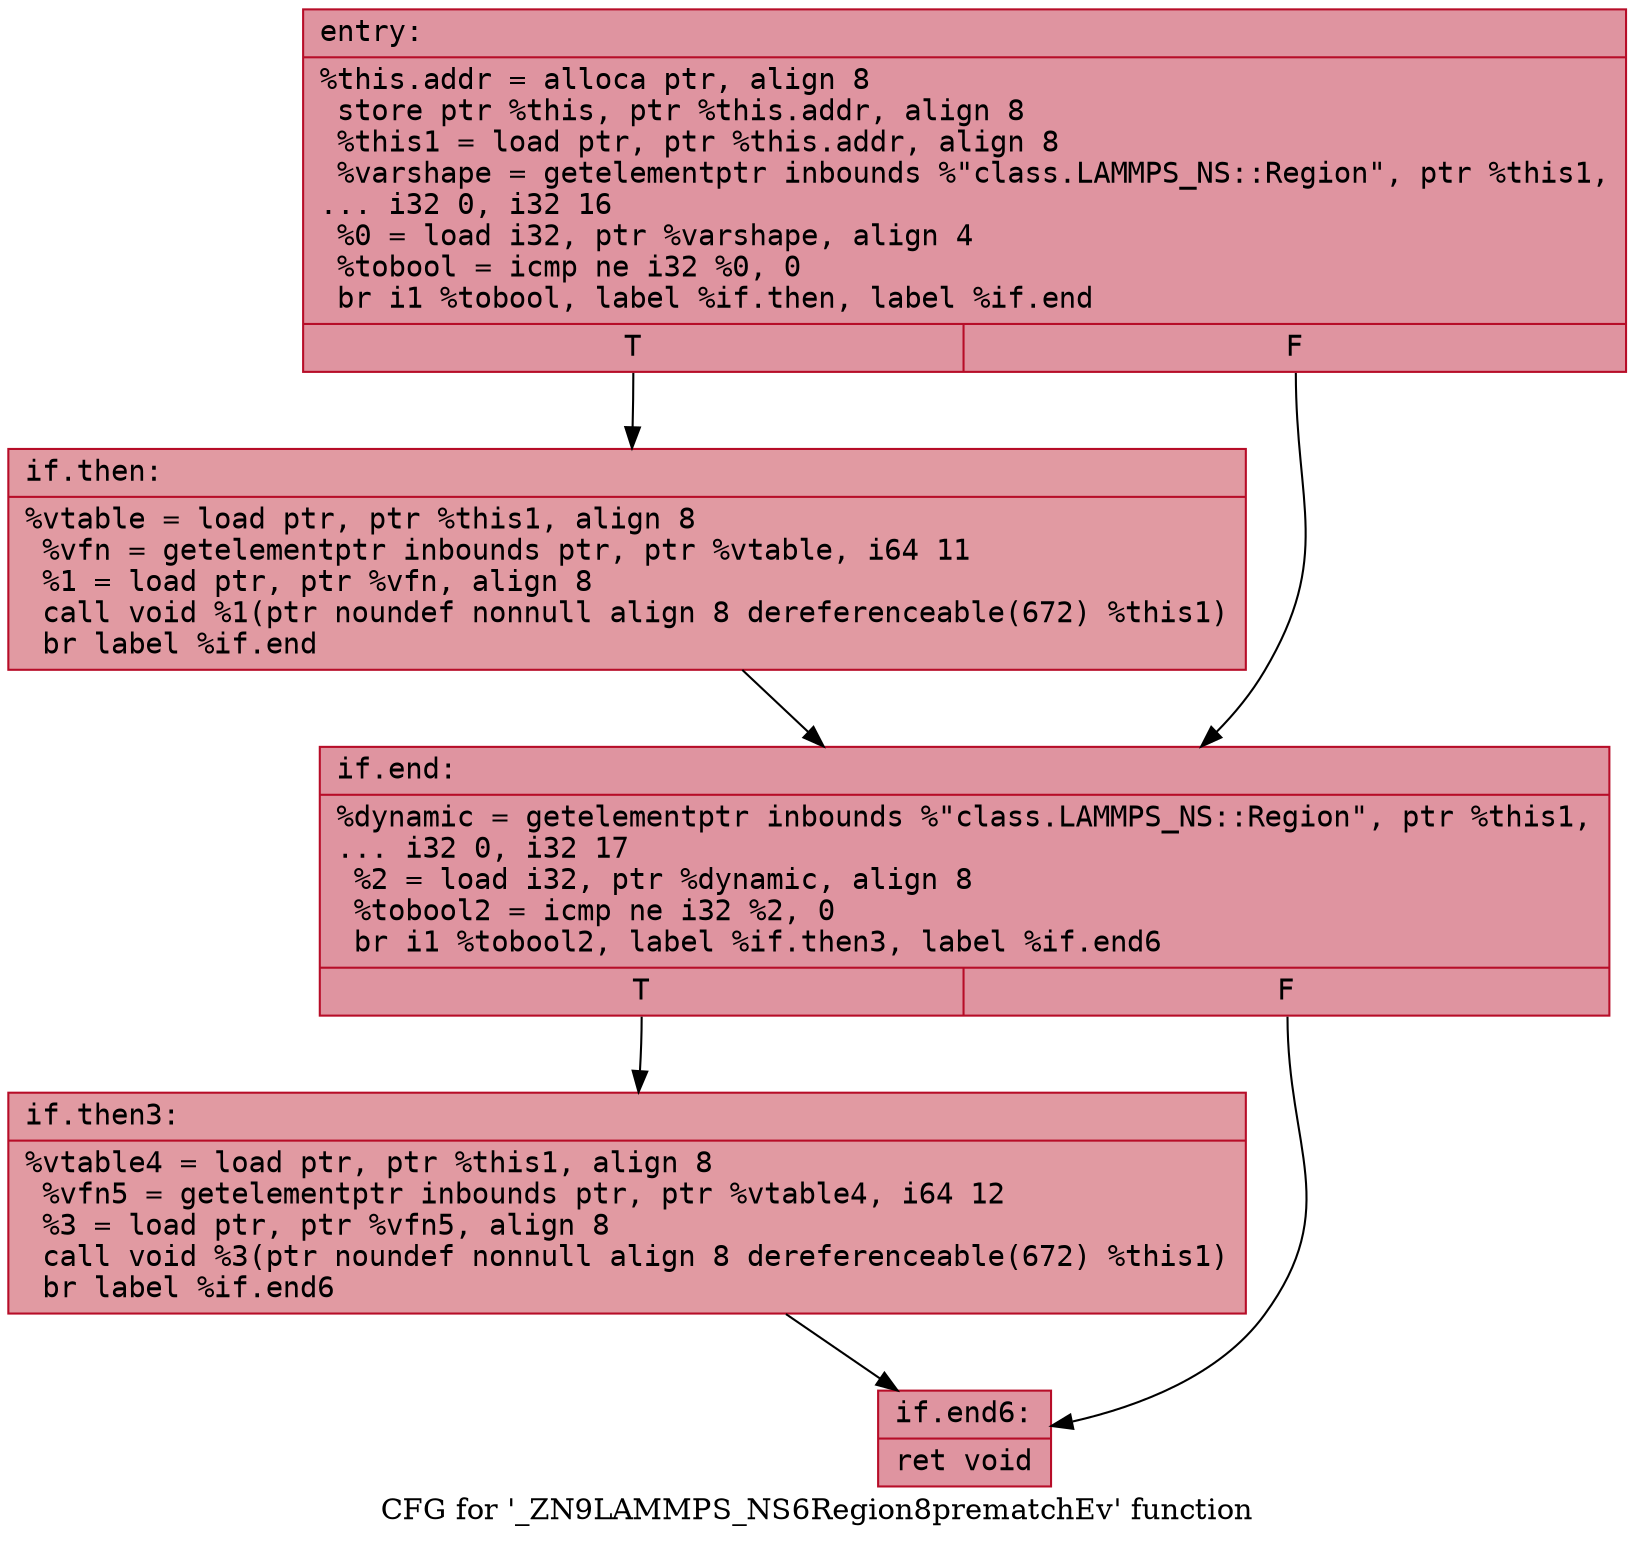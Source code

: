 digraph "CFG for '_ZN9LAMMPS_NS6Region8prematchEv' function" {
	label="CFG for '_ZN9LAMMPS_NS6Region8prematchEv' function";

	Node0x562b277666d0 [shape=record,color="#b70d28ff", style=filled, fillcolor="#b70d2870" fontname="Courier",label="{entry:\l|  %this.addr = alloca ptr, align 8\l  store ptr %this, ptr %this.addr, align 8\l  %this1 = load ptr, ptr %this.addr, align 8\l  %varshape = getelementptr inbounds %\"class.LAMMPS_NS::Region\", ptr %this1,\l... i32 0, i32 16\l  %0 = load i32, ptr %varshape, align 4\l  %tobool = icmp ne i32 %0, 0\l  br i1 %tobool, label %if.then, label %if.end\l|{<s0>T|<s1>F}}"];
	Node0x562b277666d0:s0 -> Node0x562b27766ae0[tooltip="entry -> if.then\nProbability 62.50%" ];
	Node0x562b277666d0:s1 -> Node0x562b27766b50[tooltip="entry -> if.end\nProbability 37.50%" ];
	Node0x562b27766ae0 [shape=record,color="#b70d28ff", style=filled, fillcolor="#bb1b2c70" fontname="Courier",label="{if.then:\l|  %vtable = load ptr, ptr %this1, align 8\l  %vfn = getelementptr inbounds ptr, ptr %vtable, i64 11\l  %1 = load ptr, ptr %vfn, align 8\l  call void %1(ptr noundef nonnull align 8 dereferenceable(672) %this1)\l  br label %if.end\l}"];
	Node0x562b27766ae0 -> Node0x562b27766b50[tooltip="if.then -> if.end\nProbability 100.00%" ];
	Node0x562b27766b50 [shape=record,color="#b70d28ff", style=filled, fillcolor="#b70d2870" fontname="Courier",label="{if.end:\l|  %dynamic = getelementptr inbounds %\"class.LAMMPS_NS::Region\", ptr %this1,\l... i32 0, i32 17\l  %2 = load i32, ptr %dynamic, align 8\l  %tobool2 = icmp ne i32 %2, 0\l  br i1 %tobool2, label %if.then3, label %if.end6\l|{<s0>T|<s1>F}}"];
	Node0x562b27766b50:s0 -> Node0x562b277671f0[tooltip="if.end -> if.then3\nProbability 62.50%" ];
	Node0x562b27766b50:s1 -> Node0x562b277665a0[tooltip="if.end -> if.end6\nProbability 37.50%" ];
	Node0x562b277671f0 [shape=record,color="#b70d28ff", style=filled, fillcolor="#bb1b2c70" fontname="Courier",label="{if.then3:\l|  %vtable4 = load ptr, ptr %this1, align 8\l  %vfn5 = getelementptr inbounds ptr, ptr %vtable4, i64 12\l  %3 = load ptr, ptr %vfn5, align 8\l  call void %3(ptr noundef nonnull align 8 dereferenceable(672) %this1)\l  br label %if.end6\l}"];
	Node0x562b277671f0 -> Node0x562b277665a0[tooltip="if.then3 -> if.end6\nProbability 100.00%" ];
	Node0x562b277665a0 [shape=record,color="#b70d28ff", style=filled, fillcolor="#b70d2870" fontname="Courier",label="{if.end6:\l|  ret void\l}"];
}
